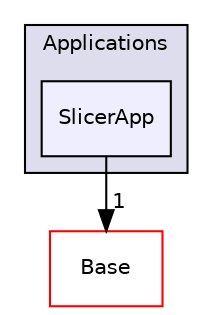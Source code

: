 digraph "Applications/SlicerApp" {
  bgcolor=transparent;
  compound=true
  node [ fontsize="10", fontname="Helvetica"];
  edge [ labelfontsize="10", labelfontname="Helvetica"];
  subgraph clusterdir_8c1195e4829fa17630c4278c41da729a {
    graph [ bgcolor="#ddddee", pencolor="black", label="Applications" fontname="Helvetica", fontsize="10", URL="dir_8c1195e4829fa17630c4278c41da729a.html"]
  dir_4085916ac0064497a7351189a105b74d [shape=box, label="SlicerApp", style="filled", fillcolor="#eeeeff", pencolor="black", URL="dir_4085916ac0064497a7351189a105b74d.html"];
  }
  dir_628593db0cdce5a76fb85526ae5aa762 [shape=box label="Base" color="red" URL="dir_628593db0cdce5a76fb85526ae5aa762.html"];
  dir_4085916ac0064497a7351189a105b74d->dir_628593db0cdce5a76fb85526ae5aa762 [headlabel="1", labeldistance=1.5 headhref="dir_000001_000002.html"];
}
